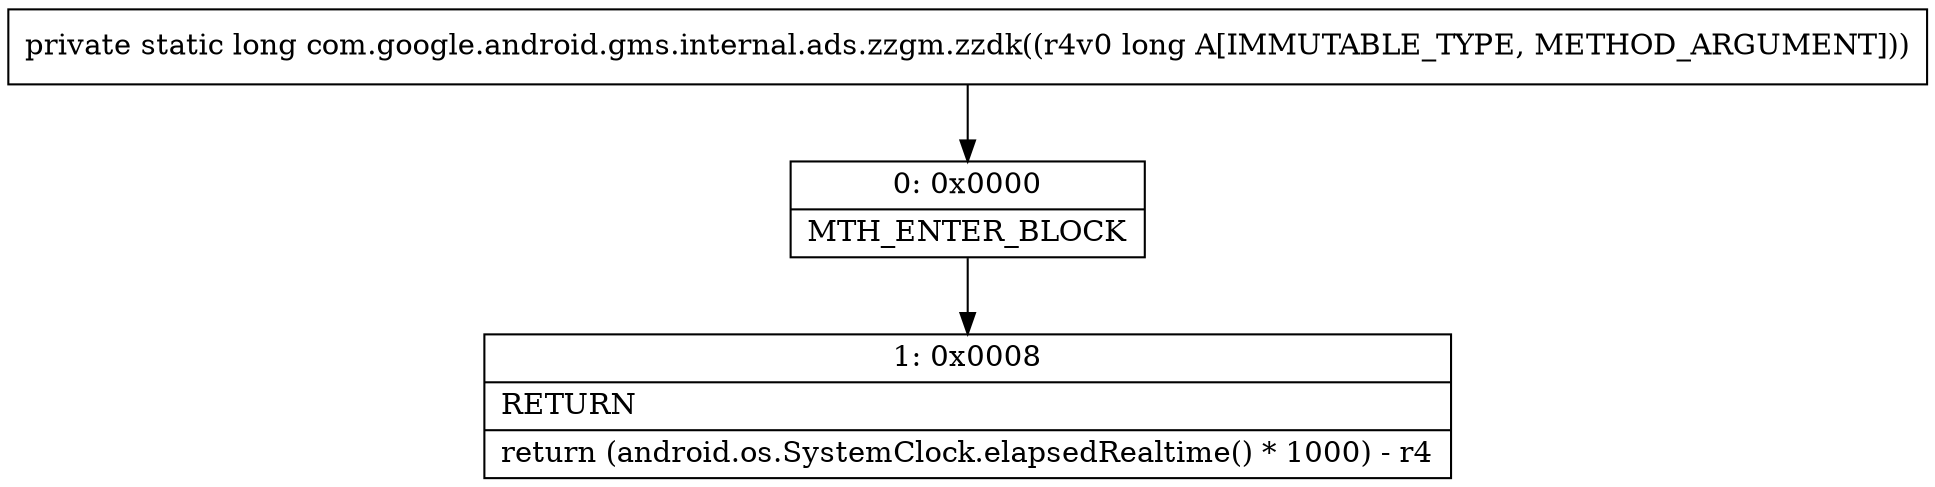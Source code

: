 digraph "CFG forcom.google.android.gms.internal.ads.zzgm.zzdk(J)J" {
Node_0 [shape=record,label="{0\:\ 0x0000|MTH_ENTER_BLOCK\l}"];
Node_1 [shape=record,label="{1\:\ 0x0008|RETURN\l|return (android.os.SystemClock.elapsedRealtime() * 1000) \- r4\l}"];
MethodNode[shape=record,label="{private static long com.google.android.gms.internal.ads.zzgm.zzdk((r4v0 long A[IMMUTABLE_TYPE, METHOD_ARGUMENT])) }"];
MethodNode -> Node_0;
Node_0 -> Node_1;
}

